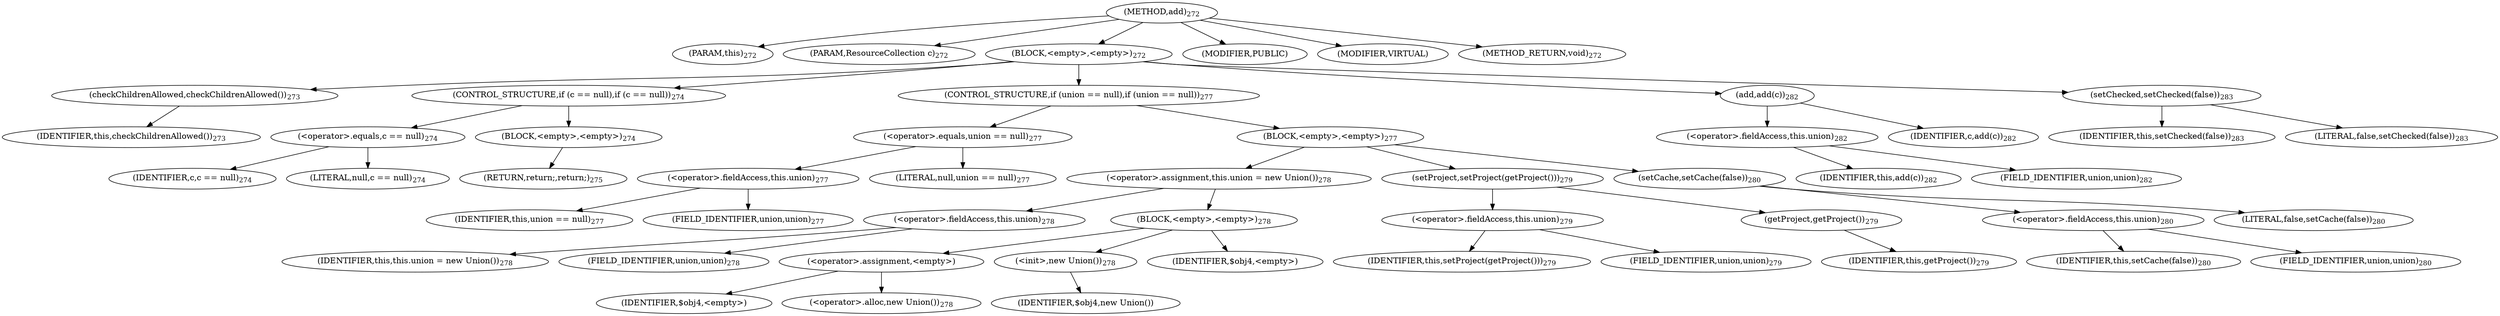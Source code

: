 digraph "add" {  
"450" [label = <(METHOD,add)<SUB>272</SUB>> ]
"63" [label = <(PARAM,this)<SUB>272</SUB>> ]
"451" [label = <(PARAM,ResourceCollection c)<SUB>272</SUB>> ]
"452" [label = <(BLOCK,&lt;empty&gt;,&lt;empty&gt;)<SUB>272</SUB>> ]
"453" [label = <(checkChildrenAllowed,checkChildrenAllowed())<SUB>273</SUB>> ]
"62" [label = <(IDENTIFIER,this,checkChildrenAllowed())<SUB>273</SUB>> ]
"454" [label = <(CONTROL_STRUCTURE,if (c == null),if (c == null))<SUB>274</SUB>> ]
"455" [label = <(&lt;operator&gt;.equals,c == null)<SUB>274</SUB>> ]
"456" [label = <(IDENTIFIER,c,c == null)<SUB>274</SUB>> ]
"457" [label = <(LITERAL,null,c == null)<SUB>274</SUB>> ]
"458" [label = <(BLOCK,&lt;empty&gt;,&lt;empty&gt;)<SUB>274</SUB>> ]
"459" [label = <(RETURN,return;,return;)<SUB>275</SUB>> ]
"460" [label = <(CONTROL_STRUCTURE,if (union == null),if (union == null))<SUB>277</SUB>> ]
"461" [label = <(&lt;operator&gt;.equals,union == null)<SUB>277</SUB>> ]
"462" [label = <(&lt;operator&gt;.fieldAccess,this.union)<SUB>277</SUB>> ]
"463" [label = <(IDENTIFIER,this,union == null)<SUB>277</SUB>> ]
"464" [label = <(FIELD_IDENTIFIER,union,union)<SUB>277</SUB>> ]
"465" [label = <(LITERAL,null,union == null)<SUB>277</SUB>> ]
"466" [label = <(BLOCK,&lt;empty&gt;,&lt;empty&gt;)<SUB>277</SUB>> ]
"467" [label = <(&lt;operator&gt;.assignment,this.union = new Union())<SUB>278</SUB>> ]
"468" [label = <(&lt;operator&gt;.fieldAccess,this.union)<SUB>278</SUB>> ]
"469" [label = <(IDENTIFIER,this,this.union = new Union())<SUB>278</SUB>> ]
"470" [label = <(FIELD_IDENTIFIER,union,union)<SUB>278</SUB>> ]
"471" [label = <(BLOCK,&lt;empty&gt;,&lt;empty&gt;)<SUB>278</SUB>> ]
"472" [label = <(&lt;operator&gt;.assignment,&lt;empty&gt;)> ]
"473" [label = <(IDENTIFIER,$obj4,&lt;empty&gt;)> ]
"474" [label = <(&lt;operator&gt;.alloc,new Union())<SUB>278</SUB>> ]
"475" [label = <(&lt;init&gt;,new Union())<SUB>278</SUB>> ]
"476" [label = <(IDENTIFIER,$obj4,new Union())> ]
"477" [label = <(IDENTIFIER,$obj4,&lt;empty&gt;)> ]
"478" [label = <(setProject,setProject(getProject()))<SUB>279</SUB>> ]
"479" [label = <(&lt;operator&gt;.fieldAccess,this.union)<SUB>279</SUB>> ]
"480" [label = <(IDENTIFIER,this,setProject(getProject()))<SUB>279</SUB>> ]
"481" [label = <(FIELD_IDENTIFIER,union,union)<SUB>279</SUB>> ]
"482" [label = <(getProject,getProject())<SUB>279</SUB>> ]
"64" [label = <(IDENTIFIER,this,getProject())<SUB>279</SUB>> ]
"483" [label = <(setCache,setCache(false))<SUB>280</SUB>> ]
"484" [label = <(&lt;operator&gt;.fieldAccess,this.union)<SUB>280</SUB>> ]
"485" [label = <(IDENTIFIER,this,setCache(false))<SUB>280</SUB>> ]
"486" [label = <(FIELD_IDENTIFIER,union,union)<SUB>280</SUB>> ]
"487" [label = <(LITERAL,false,setCache(false))<SUB>280</SUB>> ]
"488" [label = <(add,add(c))<SUB>282</SUB>> ]
"489" [label = <(&lt;operator&gt;.fieldAccess,this.union)<SUB>282</SUB>> ]
"490" [label = <(IDENTIFIER,this,add(c))<SUB>282</SUB>> ]
"491" [label = <(FIELD_IDENTIFIER,union,union)<SUB>282</SUB>> ]
"492" [label = <(IDENTIFIER,c,add(c))<SUB>282</SUB>> ]
"493" [label = <(setChecked,setChecked(false))<SUB>283</SUB>> ]
"65" [label = <(IDENTIFIER,this,setChecked(false))<SUB>283</SUB>> ]
"494" [label = <(LITERAL,false,setChecked(false))<SUB>283</SUB>> ]
"495" [label = <(MODIFIER,PUBLIC)> ]
"496" [label = <(MODIFIER,VIRTUAL)> ]
"497" [label = <(METHOD_RETURN,void)<SUB>272</SUB>> ]
  "450" -> "63" 
  "450" -> "451" 
  "450" -> "452" 
  "450" -> "495" 
  "450" -> "496" 
  "450" -> "497" 
  "452" -> "453" 
  "452" -> "454" 
  "452" -> "460" 
  "452" -> "488" 
  "452" -> "493" 
  "453" -> "62" 
  "454" -> "455" 
  "454" -> "458" 
  "455" -> "456" 
  "455" -> "457" 
  "458" -> "459" 
  "460" -> "461" 
  "460" -> "466" 
  "461" -> "462" 
  "461" -> "465" 
  "462" -> "463" 
  "462" -> "464" 
  "466" -> "467" 
  "466" -> "478" 
  "466" -> "483" 
  "467" -> "468" 
  "467" -> "471" 
  "468" -> "469" 
  "468" -> "470" 
  "471" -> "472" 
  "471" -> "475" 
  "471" -> "477" 
  "472" -> "473" 
  "472" -> "474" 
  "475" -> "476" 
  "478" -> "479" 
  "478" -> "482" 
  "479" -> "480" 
  "479" -> "481" 
  "482" -> "64" 
  "483" -> "484" 
  "483" -> "487" 
  "484" -> "485" 
  "484" -> "486" 
  "488" -> "489" 
  "488" -> "492" 
  "489" -> "490" 
  "489" -> "491" 
  "493" -> "65" 
  "493" -> "494" 
}
